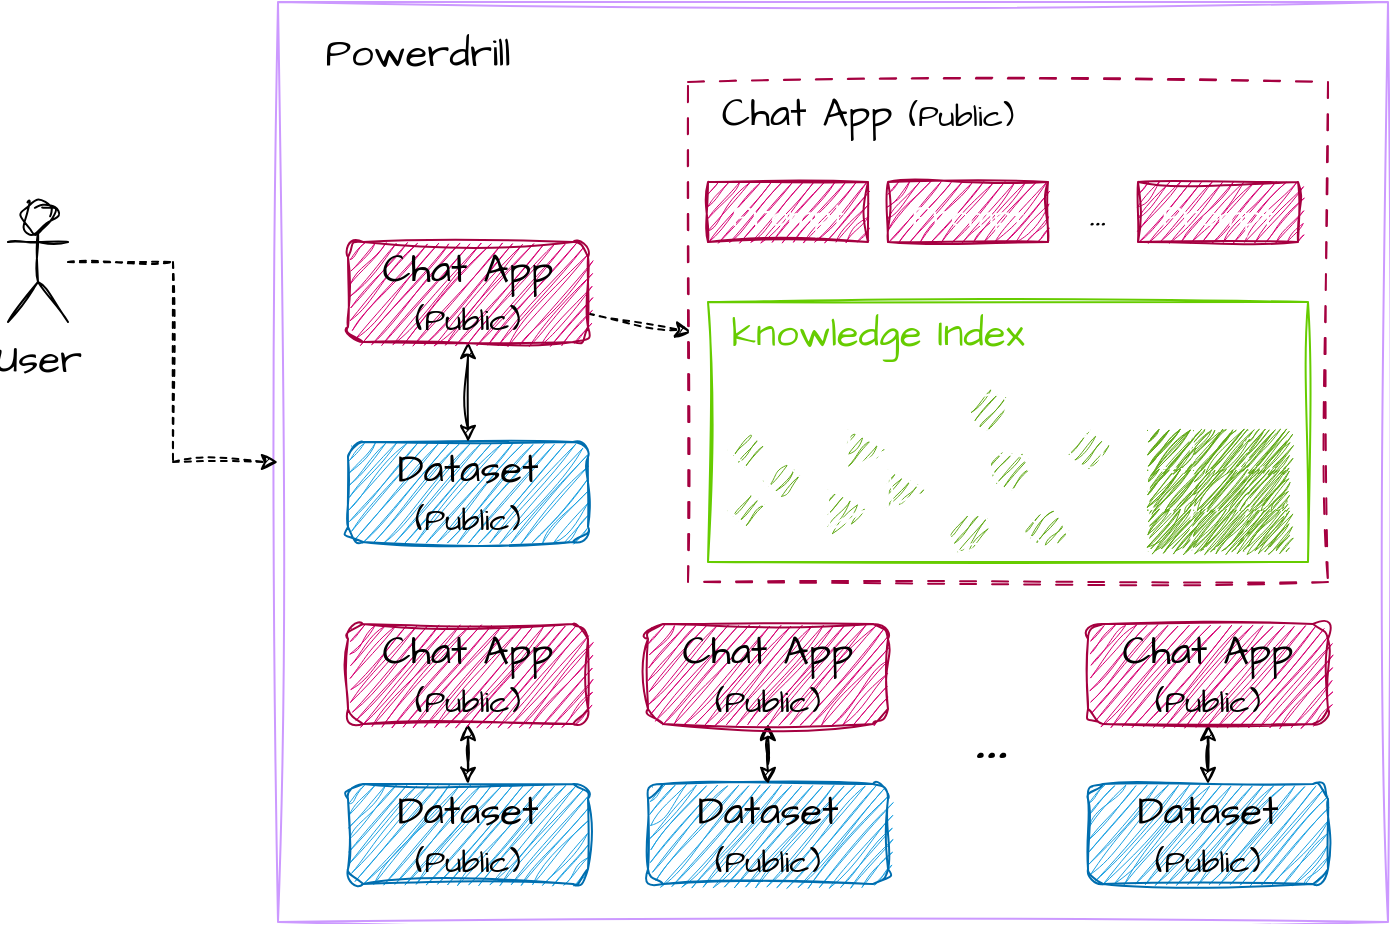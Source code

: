<mxfile version="21.5.2" type="github">
  <diagram name="Page-1" id="-RpIPuz9YmKVfhQ-e5wv">
    <mxGraphModel dx="892" dy="1131" grid="1" gridSize="10" guides="1" tooltips="1" connect="1" arrows="1" fold="1" page="1" pageScale="1" pageWidth="827" pageHeight="1169" math="0" shadow="0">
      <root>
        <mxCell id="0" />
        <mxCell id="1" parent="0" />
        <mxCell id="BhB_OIrB13sOwprm3m46-2" value="" style="rounded=0;whiteSpace=wrap;html=1;sketch=1;hachureGap=4;jiggle=2;curveFitting=1;fontFamily=Architects Daughter;fontSource=https%3A%2F%2Ffonts.googleapis.com%2Fcss%3Ffamily%3DArchitects%2BDaughter;fontSize=20;strokeColor=#CC99FF;" parent="1" vertex="1">
          <mxGeometry x="225" y="580" width="555" height="460" as="geometry" />
        </mxCell>
        <mxCell id="BhB_OIrB13sOwprm3m46-5" value="Powerdrill" style="text;html=1;strokeColor=none;fillColor=none;align=center;verticalAlign=middle;whiteSpace=wrap;rounded=0;fontSize=20;fontFamily=Architects Daughter;sketch=1;curveFitting=1;jiggle=2;" parent="1" vertex="1">
          <mxGeometry x="265" y="590" width="60" height="30" as="geometry" />
        </mxCell>
        <mxCell id="BhB_OIrB13sOwprm3m46-22" style="edgeStyle=orthogonalEdgeStyle;rounded=0;sketch=1;hachureGap=4;jiggle=2;curveFitting=1;orthogonalLoop=1;jettySize=auto;html=1;entryX=0;entryY=0.5;entryDx=0;entryDy=0;fontFamily=Architects Daughter;fontSource=https%3A%2F%2Ffonts.googleapis.com%2Fcss%3Ffamily%3DArchitects%2BDaughter;fontSize=16;dashed=1;" parent="1" source="BhB_OIrB13sOwprm3m46-20" target="BhB_OIrB13sOwprm3m46-2" edge="1">
          <mxGeometry relative="1" as="geometry" />
        </mxCell>
        <mxCell id="BhB_OIrB13sOwprm3m46-20" value="User" style="shape=umlActor;verticalLabelPosition=bottom;verticalAlign=top;html=1;outlineConnect=0;sketch=1;hachureGap=4;jiggle=2;curveFitting=1;fontFamily=Architects Daughter;fontSource=https%3A%2F%2Ffonts.googleapis.com%2Fcss%3Ffamily%3DArchitects%2BDaughter;fontSize=20;" parent="1" vertex="1">
          <mxGeometry x="90" y="680" width="30" height="60" as="geometry" />
        </mxCell>
        <mxCell id="6R7RywCP-s_AhgVz2070-11" value="" style="rounded=1;whiteSpace=wrap;html=1;sketch=1;curveFitting=1;jiggle=2;fillColor=#1ba1e2;fontColor=#ffffff;strokeColor=#006EAF;" parent="1" vertex="1">
          <mxGeometry x="260" y="800" width="120" height="50" as="geometry" />
        </mxCell>
        <mxCell id="6R7RywCP-s_AhgVz2070-12" value="Dataset&lt;br&gt;&lt;font style=&quot;font-size: 16px;&quot;&gt;(Public)&lt;/font&gt;" style="text;html=1;strokeColor=none;fillColor=none;align=center;verticalAlign=middle;whiteSpace=wrap;rounded=0;fontSize=20;fontFamily=Architects Daughter;sketch=1;curveFitting=1;jiggle=2;" parent="1" vertex="1">
          <mxGeometry x="290" y="810" width="60" height="30" as="geometry" />
        </mxCell>
        <mxCell id="6R7RywCP-s_AhgVz2070-13" style="edgeStyle=orthogonalEdgeStyle;rounded=0;sketch=1;hachureGap=4;jiggle=2;curveFitting=1;orthogonalLoop=1;jettySize=auto;html=1;entryX=0.5;entryY=0;entryDx=0;entryDy=0;fontFamily=Architects Daughter;fontSource=https%3A%2F%2Ffonts.googleapis.com%2Fcss%3Ffamily%3DArchitects%2BDaughter;fontSize=16;startArrow=classic;startFill=1;" parent="1" source="6R7RywCP-s_AhgVz2070-14" target="6R7RywCP-s_AhgVz2070-11" edge="1">
          <mxGeometry relative="1" as="geometry" />
        </mxCell>
        <mxCell id="7oLq5CkPCi8mMCVLSrjh-6" style="rounded=0;sketch=1;hachureGap=4;jiggle=2;curveFitting=1;orthogonalLoop=1;jettySize=auto;html=1;entryX=0.006;entryY=0.5;entryDx=0;entryDy=0;entryPerimeter=0;fontFamily=Architects Daughter;fontSource=https%3A%2F%2Ffonts.googleapis.com%2Fcss%3Ffamily%3DArchitects%2BDaughter;fontSize=16;dashed=1;" edge="1" parent="1" source="6R7RywCP-s_AhgVz2070-14" target="7oLq5CkPCi8mMCVLSrjh-3">
          <mxGeometry relative="1" as="geometry" />
        </mxCell>
        <mxCell id="6R7RywCP-s_AhgVz2070-14" value="" style="rounded=1;whiteSpace=wrap;html=1;sketch=1;curveFitting=1;jiggle=2;fillColor=#d80073;fontColor=#ffffff;strokeColor=#A50040;" parent="1" vertex="1">
          <mxGeometry x="260" y="700" width="120" height="50" as="geometry" />
        </mxCell>
        <mxCell id="6R7RywCP-s_AhgVz2070-15" value="Chat App&lt;br&gt;&lt;font style=&quot;font-size: 16px;&quot;&gt;(Public)&lt;/font&gt;" style="text;html=1;strokeColor=none;fillColor=none;align=center;verticalAlign=middle;whiteSpace=wrap;rounded=0;fontSize=20;fontFamily=Architects Daughter;sketch=1;curveFitting=1;jiggle=2;" parent="1" vertex="1">
          <mxGeometry x="270" y="710" width="100" height="30" as="geometry" />
        </mxCell>
        <mxCell id="7oLq5CkPCi8mMCVLSrjh-3" value="" style="rounded=0;whiteSpace=wrap;html=1;sketch=1;hachureGap=4;jiggle=2;curveFitting=1;fontFamily=Architects Daughter;fontSource=https%3A%2F%2Ffonts.googleapis.com%2Fcss%3Ffamily%3DArchitects%2BDaughter;fontSize=20;strokeColor=#A50040;dashed=1;dashPattern=8 8;" vertex="1" parent="1">
          <mxGeometry x="430" y="620" width="320" height="250" as="geometry" />
        </mxCell>
        <mxCell id="7oLq5CkPCi8mMCVLSrjh-4" value="Chat App&amp;nbsp;&lt;font style=&quot;font-size: 16px;&quot;&gt;(Public)&lt;/font&gt;" style="text;html=1;strokeColor=none;fillColor=none;align=center;verticalAlign=middle;whiteSpace=wrap;rounded=0;fontSize=20;fontFamily=Architects Daughter;sketch=1;curveFitting=1;jiggle=2;" vertex="1" parent="1">
          <mxGeometry x="430" y="620" width="180" height="30" as="geometry" />
        </mxCell>
        <mxCell id="7oLq5CkPCi8mMCVLSrjh-7" value="" style="rhombus;whiteSpace=wrap;html=1;sketch=1;hachureGap=4;jiggle=2;curveFitting=1;fontFamily=Architects Daughter;fontSource=https%3A%2F%2Ffonts.googleapis.com%2Fcss%3Ffamily%3DArchitects%2BDaughter;fontSize=20;fillColor=#60a917;fontColor=#ffffff;strokeColor=#FFFFFF;" vertex="1" parent="1">
          <mxGeometry x="450" y="794" width="20" height="20" as="geometry" />
        </mxCell>
        <mxCell id="7oLq5CkPCi8mMCVLSrjh-8" value="" style="triangle;whiteSpace=wrap;html=1;sketch=1;hachureGap=4;jiggle=2;curveFitting=1;fontFamily=Architects Daughter;fontSource=https%3A%2F%2Ffonts.googleapis.com%2Fcss%3Ffamily%3DArchitects%2BDaughter;fontSize=20;fillColor=#60a917;fontColor=#ffffff;strokeColor=#FFFFFF;" vertex="1" parent="1">
          <mxGeometry x="510" y="794" width="20" height="20" as="geometry" />
        </mxCell>
        <mxCell id="7oLq5CkPCi8mMCVLSrjh-10" value="" style="ellipse;whiteSpace=wrap;html=1;aspect=fixed;sketch=1;hachureGap=4;jiggle=2;curveFitting=1;fontFamily=Architects Daughter;fontSource=https%3A%2F%2Ffonts.googleapis.com%2Fcss%3Ffamily%3DArchitects%2BDaughter;fontSize=20;fillColor=#60a917;fontColor=#ffffff;strokeColor=#FFFFFF;" vertex="1" parent="1">
          <mxGeometry x="580" y="804" width="20" height="20" as="geometry" />
        </mxCell>
        <mxCell id="7oLq5CkPCi8mMCVLSrjh-11" value="" style="ellipse;whiteSpace=wrap;html=1;aspect=fixed;sketch=1;hachureGap=4;jiggle=2;curveFitting=1;fontFamily=Architects Daughter;fontSource=https%3A%2F%2Ffonts.googleapis.com%2Fcss%3Ffamily%3DArchitects%2BDaughter;fontSize=20;fillColor=#60a917;fontColor=#ffffff;strokeColor=#FFFFFF;" vertex="1" parent="1">
          <mxGeometry x="560" y="834" width="20" height="20" as="geometry" />
        </mxCell>
        <mxCell id="7oLq5CkPCi8mMCVLSrjh-12" value="" style="ellipse;whiteSpace=wrap;html=1;aspect=fixed;sketch=1;hachureGap=4;jiggle=2;curveFitting=1;fontFamily=Architects Daughter;fontSource=https%3A%2F%2Ffonts.googleapis.com%2Fcss%3Ffamily%3DArchitects%2BDaughter;fontSize=20;fillColor=#60a917;fontColor=#ffffff;strokeColor=#FFFFFF;" vertex="1" parent="1">
          <mxGeometry x="600" y="834" width="20" height="20" as="geometry" />
        </mxCell>
        <mxCell id="7oLq5CkPCi8mMCVLSrjh-13" value="" style="ellipse;whiteSpace=wrap;html=1;aspect=fixed;sketch=1;hachureGap=4;jiggle=2;curveFitting=1;fontFamily=Architects Daughter;fontSource=https%3A%2F%2Ffonts.googleapis.com%2Fcss%3Ffamily%3DArchitects%2BDaughter;fontSize=20;fillColor=#60a917;fontColor=#ffffff;strokeColor=#FFFFFF;" vertex="1" parent="1">
          <mxGeometry x="570" y="774" width="20" height="20" as="geometry" />
        </mxCell>
        <mxCell id="7oLq5CkPCi8mMCVLSrjh-18" value="" style="endArrow=none;html=1;rounded=0;sketch=1;hachureGap=4;jiggle=2;curveFitting=1;fontFamily=Architects Daughter;fontSource=https%3A%2F%2Ffonts.googleapis.com%2Fcss%3Ffamily%3DArchitects%2BDaughter;fontSize=16;entryX=0.5;entryY=1;entryDx=0;entryDy=0;exitX=0;exitY=0;exitDx=0;exitDy=0;fillColor=#60a917;strokeColor=#FFFFFF;" edge="1" parent="1" source="7oLq5CkPCi8mMCVLSrjh-10" target="7oLq5CkPCi8mMCVLSrjh-13">
          <mxGeometry width="50" height="50" relative="1" as="geometry">
            <mxPoint x="390" y="884" as="sourcePoint" />
            <mxPoint x="440" y="834" as="targetPoint" />
          </mxGeometry>
        </mxCell>
        <mxCell id="7oLq5CkPCi8mMCVLSrjh-19" value="" style="endArrow=none;html=1;rounded=0;sketch=1;hachureGap=4;jiggle=2;curveFitting=1;fontFamily=Architects Daughter;fontSource=https%3A%2F%2Ffonts.googleapis.com%2Fcss%3Ffamily%3DArchitects%2BDaughter;fontSize=16;entryX=0.5;entryY=1;entryDx=0;entryDy=0;exitX=1;exitY=0;exitDx=0;exitDy=0;fillColor=#60a917;strokeColor=#FFFFFF;" edge="1" parent="1" source="7oLq5CkPCi8mMCVLSrjh-11" target="7oLq5CkPCi8mMCVLSrjh-10">
          <mxGeometry width="50" height="50" relative="1" as="geometry">
            <mxPoint x="390" y="884" as="sourcePoint" />
            <mxPoint x="600" y="1024" as="targetPoint" />
          </mxGeometry>
        </mxCell>
        <mxCell id="7oLq5CkPCi8mMCVLSrjh-21" value="" style="endArrow=none;html=1;rounded=0;sketch=1;hachureGap=4;jiggle=2;curveFitting=1;fontFamily=Architects Daughter;fontSource=https%3A%2F%2Ffonts.googleapis.com%2Fcss%3Ffamily%3DArchitects%2BDaughter;fontSize=16;entryX=1;entryY=1;entryDx=0;entryDy=0;exitX=0;exitY=0;exitDx=0;exitDy=0;fillColor=#60a917;strokeColor=#FFFFFF;" edge="1" parent="1" source="7oLq5CkPCi8mMCVLSrjh-12" target="7oLq5CkPCi8mMCVLSrjh-10">
          <mxGeometry width="50" height="50" relative="1" as="geometry">
            <mxPoint x="390" y="884" as="sourcePoint" />
            <mxPoint x="440" y="834" as="targetPoint" />
          </mxGeometry>
        </mxCell>
        <mxCell id="7oLq5CkPCi8mMCVLSrjh-22" value="" style="ellipse;whiteSpace=wrap;html=1;aspect=fixed;sketch=1;hachureGap=4;jiggle=2;curveFitting=1;fontFamily=Architects Daughter;fontSource=https%3A%2F%2Ffonts.googleapis.com%2Fcss%3Ffamily%3DArchitects%2BDaughter;fontSize=20;fillColor=#60a917;fontColor=#ffffff;strokeColor=#FFFFFF;" vertex="1" parent="1">
          <mxGeometry x="620" y="794" width="20" height="20" as="geometry" />
        </mxCell>
        <mxCell id="7oLq5CkPCi8mMCVLSrjh-23" value="" style="endArrow=none;html=1;rounded=0;sketch=1;hachureGap=4;jiggle=2;curveFitting=1;fontFamily=Architects Daughter;fontSource=https%3A%2F%2Ffonts.googleapis.com%2Fcss%3Ffamily%3DArchitects%2BDaughter;fontSize=16;entryX=0;entryY=0.5;entryDx=0;entryDy=0;exitX=1;exitY=0.5;exitDx=0;exitDy=0;fillColor=#60a917;strokeColor=#FFFFFF;" edge="1" parent="1" source="7oLq5CkPCi8mMCVLSrjh-10" target="7oLq5CkPCi8mMCVLSrjh-22">
          <mxGeometry width="50" height="50" relative="1" as="geometry">
            <mxPoint x="390" y="884" as="sourcePoint" />
            <mxPoint x="440" y="834" as="targetPoint" />
          </mxGeometry>
        </mxCell>
        <mxCell id="7oLq5CkPCi8mMCVLSrjh-24" value="" style="triangle;whiteSpace=wrap;html=1;sketch=1;hachureGap=4;jiggle=2;curveFitting=1;fontFamily=Architects Daughter;fontSource=https%3A%2F%2Ffonts.googleapis.com%2Fcss%3Ffamily%3DArchitects%2BDaughter;fontSize=20;fillColor=#60a917;fontColor=#ffffff;strokeColor=#FFFFFF;" vertex="1" parent="1">
          <mxGeometry x="500" y="824" width="20" height="20" as="geometry" />
        </mxCell>
        <mxCell id="7oLq5CkPCi8mMCVLSrjh-25" value="" style="triangle;whiteSpace=wrap;html=1;sketch=1;hachureGap=4;jiggle=2;curveFitting=1;fontFamily=Architects Daughter;fontSource=https%3A%2F%2Ffonts.googleapis.com%2Fcss%3Ffamily%3DArchitects%2BDaughter;fontSize=20;fillColor=#60a917;fontColor=#ffffff;strokeColor=#FFFFFF;" vertex="1" parent="1">
          <mxGeometry x="530" y="814" width="20" height="20" as="geometry" />
        </mxCell>
        <mxCell id="7oLq5CkPCi8mMCVLSrjh-27" value="" style="rhombus;whiteSpace=wrap;html=1;sketch=1;hachureGap=4;jiggle=2;curveFitting=1;fontFamily=Architects Daughter;fontSource=https%3A%2F%2Ffonts.googleapis.com%2Fcss%3Ffamily%3DArchitects%2BDaughter;fontSize=20;fillColor=#60a917;fontColor=#ffffff;strokeColor=#FFFFFF;" vertex="1" parent="1">
          <mxGeometry x="450" y="824" width="20" height="20" as="geometry" />
        </mxCell>
        <mxCell id="7oLq5CkPCi8mMCVLSrjh-28" value="" style="rhombus;whiteSpace=wrap;html=1;sketch=1;hachureGap=4;jiggle=2;curveFitting=1;fontFamily=Architects Daughter;fontSource=https%3A%2F%2Ffonts.googleapis.com%2Fcss%3Ffamily%3DArchitects%2BDaughter;fontSize=20;fillColor=#60a917;fontColor=#ffffff;strokeColor=#FFFFFF;" vertex="1" parent="1">
          <mxGeometry x="468" y="809" width="20" height="20" as="geometry" />
        </mxCell>
        <mxCell id="7oLq5CkPCi8mMCVLSrjh-29" value="" style="shape=table;startSize=0;container=1;collapsible=0;childLayout=tableLayout;fontSize=16;sketch=1;hachureGap=4;jiggle=2;curveFitting=1;fontFamily=Architects Daughter;fontSource=https%3A%2F%2Ffonts.googleapis.com%2Fcss%3Ffamily%3DArchitects%2BDaughter;fillColor=#60a917;fontColor=#ffffff;strokeColor=#FFFFFF;" vertex="1" parent="1">
          <mxGeometry x="660" y="794" width="70" height="60" as="geometry" />
        </mxCell>
        <mxCell id="7oLq5CkPCi8mMCVLSrjh-30" value="" style="shape=tableRow;horizontal=0;startSize=0;swimlaneHead=0;swimlaneBody=0;strokeColor=#FFFFFF;top=0;left=0;bottom=0;right=0;collapsible=0;dropTarget=0;fillColor=#60a917;points=[[0,0.5],[1,0.5]];portConstraint=eastwest;fontSize=16;sketch=1;hachureGap=4;jiggle=2;curveFitting=1;fontFamily=Architects Daughter;fontSource=https%3A%2F%2Ffonts.googleapis.com%2Fcss%3Ffamily%3DArchitects%2BDaughter;fontColor=#ffffff;" vertex="1" parent="7oLq5CkPCi8mMCVLSrjh-29">
          <mxGeometry width="70" height="20" as="geometry" />
        </mxCell>
        <mxCell id="7oLq5CkPCi8mMCVLSrjh-31" value="" style="shape=partialRectangle;html=1;whiteSpace=wrap;connectable=0;strokeColor=#FFFFFF;overflow=hidden;fillColor=#60a917;top=0;left=0;bottom=0;right=0;pointerEvents=1;fontSize=16;sketch=1;hachureGap=4;jiggle=2;curveFitting=1;fontFamily=Architects Daughter;fontSource=https%3A%2F%2Ffonts.googleapis.com%2Fcss%3Ffamily%3DArchitects%2BDaughter;fontColor=#ffffff;" vertex="1" parent="7oLq5CkPCi8mMCVLSrjh-30">
          <mxGeometry width="23" height="20" as="geometry">
            <mxRectangle width="23" height="20" as="alternateBounds" />
          </mxGeometry>
        </mxCell>
        <mxCell id="7oLq5CkPCi8mMCVLSrjh-32" value="" style="shape=partialRectangle;html=1;whiteSpace=wrap;connectable=0;strokeColor=#FFFFFF;overflow=hidden;fillColor=#60a917;top=0;left=0;bottom=0;right=0;pointerEvents=1;fontSize=16;sketch=1;hachureGap=4;jiggle=2;curveFitting=1;fontFamily=Architects Daughter;fontSource=https%3A%2F%2Ffonts.googleapis.com%2Fcss%3Ffamily%3DArchitects%2BDaughter;fontColor=#ffffff;" vertex="1" parent="7oLq5CkPCi8mMCVLSrjh-30">
          <mxGeometry x="23" width="27" height="20" as="geometry">
            <mxRectangle width="27" height="20" as="alternateBounds" />
          </mxGeometry>
        </mxCell>
        <mxCell id="7oLq5CkPCi8mMCVLSrjh-33" value="" style="shape=partialRectangle;html=1;whiteSpace=wrap;connectable=0;strokeColor=#FFFFFF;overflow=hidden;fillColor=#60a917;top=0;left=0;bottom=0;right=0;pointerEvents=1;fontSize=16;sketch=1;hachureGap=4;jiggle=2;curveFitting=1;fontFamily=Architects Daughter;fontSource=https%3A%2F%2Ffonts.googleapis.com%2Fcss%3Ffamily%3DArchitects%2BDaughter;fontColor=#ffffff;" vertex="1" parent="7oLq5CkPCi8mMCVLSrjh-30">
          <mxGeometry x="50" width="20" height="20" as="geometry">
            <mxRectangle width="20" height="20" as="alternateBounds" />
          </mxGeometry>
        </mxCell>
        <mxCell id="7oLq5CkPCi8mMCVLSrjh-34" value="" style="shape=tableRow;horizontal=0;startSize=0;swimlaneHead=0;swimlaneBody=0;strokeColor=#FFFFFF;top=0;left=0;bottom=0;right=0;collapsible=0;dropTarget=0;fillColor=#60a917;points=[[0,0.5],[1,0.5]];portConstraint=eastwest;fontSize=16;sketch=1;hachureGap=4;jiggle=2;curveFitting=1;fontFamily=Architects Daughter;fontSource=https%3A%2F%2Ffonts.googleapis.com%2Fcss%3Ffamily%3DArchitects%2BDaughter;fontColor=#ffffff;" vertex="1" parent="7oLq5CkPCi8mMCVLSrjh-29">
          <mxGeometry y="20" width="70" height="20" as="geometry" />
        </mxCell>
        <mxCell id="7oLq5CkPCi8mMCVLSrjh-35" value="" style="shape=partialRectangle;html=1;whiteSpace=wrap;connectable=0;strokeColor=#FFFFFF;overflow=hidden;fillColor=#60a917;top=0;left=0;bottom=0;right=0;pointerEvents=1;fontSize=16;sketch=1;hachureGap=4;jiggle=2;curveFitting=1;fontFamily=Architects Daughter;fontSource=https%3A%2F%2Ffonts.googleapis.com%2Fcss%3Ffamily%3DArchitects%2BDaughter;fontColor=#ffffff;" vertex="1" parent="7oLq5CkPCi8mMCVLSrjh-34">
          <mxGeometry width="23" height="20" as="geometry">
            <mxRectangle width="23" height="20" as="alternateBounds" />
          </mxGeometry>
        </mxCell>
        <mxCell id="7oLq5CkPCi8mMCVLSrjh-36" value="" style="shape=partialRectangle;html=1;whiteSpace=wrap;connectable=0;strokeColor=#FFFFFF;overflow=hidden;fillColor=#60a917;top=0;left=0;bottom=0;right=0;pointerEvents=1;fontSize=16;sketch=1;hachureGap=4;jiggle=2;curveFitting=1;fontFamily=Architects Daughter;fontSource=https%3A%2F%2Ffonts.googleapis.com%2Fcss%3Ffamily%3DArchitects%2BDaughter;fontColor=#ffffff;" vertex="1" parent="7oLq5CkPCi8mMCVLSrjh-34">
          <mxGeometry x="23" width="27" height="20" as="geometry">
            <mxRectangle width="27" height="20" as="alternateBounds" />
          </mxGeometry>
        </mxCell>
        <mxCell id="7oLq5CkPCi8mMCVLSrjh-37" value="" style="shape=partialRectangle;html=1;whiteSpace=wrap;connectable=0;strokeColor=#FFFFFF;overflow=hidden;fillColor=#60a917;top=0;left=0;bottom=0;right=0;pointerEvents=1;fontSize=16;sketch=1;hachureGap=4;jiggle=2;curveFitting=1;fontFamily=Architects Daughter;fontSource=https%3A%2F%2Ffonts.googleapis.com%2Fcss%3Ffamily%3DArchitects%2BDaughter;fontColor=#ffffff;" vertex="1" parent="7oLq5CkPCi8mMCVLSrjh-34">
          <mxGeometry x="50" width="20" height="20" as="geometry">
            <mxRectangle width="20" height="20" as="alternateBounds" />
          </mxGeometry>
        </mxCell>
        <mxCell id="7oLq5CkPCi8mMCVLSrjh-38" value="" style="shape=tableRow;horizontal=0;startSize=0;swimlaneHead=0;swimlaneBody=0;strokeColor=#FFFFFF;top=0;left=0;bottom=0;right=0;collapsible=0;dropTarget=0;fillColor=#60a917;points=[[0,0.5],[1,0.5]];portConstraint=eastwest;fontSize=16;sketch=1;hachureGap=4;jiggle=2;curveFitting=1;fontFamily=Architects Daughter;fontSource=https%3A%2F%2Ffonts.googleapis.com%2Fcss%3Ffamily%3DArchitects%2BDaughter;fontColor=#ffffff;" vertex="1" parent="7oLq5CkPCi8mMCVLSrjh-29">
          <mxGeometry y="40" width="70" height="20" as="geometry" />
        </mxCell>
        <mxCell id="7oLq5CkPCi8mMCVLSrjh-39" value="" style="shape=partialRectangle;html=1;whiteSpace=wrap;connectable=0;strokeColor=#FFFFFF;overflow=hidden;fillColor=#60a917;top=0;left=0;bottom=0;right=0;pointerEvents=1;fontSize=16;sketch=1;hachureGap=4;jiggle=2;curveFitting=1;fontFamily=Architects Daughter;fontSource=https%3A%2F%2Ffonts.googleapis.com%2Fcss%3Ffamily%3DArchitects%2BDaughter;fontColor=#ffffff;" vertex="1" parent="7oLq5CkPCi8mMCVLSrjh-38">
          <mxGeometry width="23" height="20" as="geometry">
            <mxRectangle width="23" height="20" as="alternateBounds" />
          </mxGeometry>
        </mxCell>
        <mxCell id="7oLq5CkPCi8mMCVLSrjh-40" value="" style="shape=partialRectangle;html=1;whiteSpace=wrap;connectable=0;strokeColor=#FFFFFF;overflow=hidden;fillColor=#60a917;top=0;left=0;bottom=0;right=0;pointerEvents=1;fontSize=16;sketch=1;hachureGap=4;jiggle=2;curveFitting=1;fontFamily=Architects Daughter;fontSource=https%3A%2F%2Ffonts.googleapis.com%2Fcss%3Ffamily%3DArchitects%2BDaughter;fontColor=#ffffff;" vertex="1" parent="7oLq5CkPCi8mMCVLSrjh-38">
          <mxGeometry x="23" width="27" height="20" as="geometry">
            <mxRectangle width="27" height="20" as="alternateBounds" />
          </mxGeometry>
        </mxCell>
        <mxCell id="7oLq5CkPCi8mMCVLSrjh-41" value="" style="shape=partialRectangle;html=1;whiteSpace=wrap;connectable=0;strokeColor=#FFFFFF;overflow=hidden;fillColor=#60a917;top=0;left=0;bottom=0;right=0;pointerEvents=1;fontSize=16;sketch=1;hachureGap=4;jiggle=2;curveFitting=1;fontFamily=Architects Daughter;fontSource=https%3A%2F%2Ffonts.googleapis.com%2Fcss%3Ffamily%3DArchitects%2BDaughter;fontColor=#ffffff;" vertex="1" parent="7oLq5CkPCi8mMCVLSrjh-38">
          <mxGeometry x="50" width="20" height="20" as="geometry">
            <mxRectangle width="20" height="20" as="alternateBounds" />
          </mxGeometry>
        </mxCell>
        <mxCell id="7oLq5CkPCi8mMCVLSrjh-42" value="" style="rounded=0;whiteSpace=wrap;html=1;sketch=1;hachureGap=4;jiggle=2;curveFitting=1;fontFamily=Architects Daughter;fontSource=https%3A%2F%2Ffonts.googleapis.com%2Fcss%3Ffamily%3DArchitects%2BDaughter;fontSize=20;strokeColor=#66CC00;fillColor=none;" vertex="1" parent="1">
          <mxGeometry x="440" y="730" width="300" height="130" as="geometry" />
        </mxCell>
        <mxCell id="7oLq5CkPCi8mMCVLSrjh-43" value="&lt;font color=&quot;#66cc00&quot;&gt;knowledge Index&lt;/font&gt;" style="text;html=1;strokeColor=none;fillColor=none;align=center;verticalAlign=middle;whiteSpace=wrap;rounded=0;fontSize=20;fontFamily=Architects Daughter;sketch=1;curveFitting=1;jiggle=2;" vertex="1" parent="1">
          <mxGeometry x="444" y="730" width="162" height="30" as="geometry" />
        </mxCell>
        <mxCell id="7oLq5CkPCi8mMCVLSrjh-44" value="&lt;font style=&quot;font-size: 16px;&quot;&gt;Prompt&lt;/font&gt;" style="rounded=0;whiteSpace=wrap;html=1;sketch=1;hachureGap=4;jiggle=2;curveFitting=1;fontFamily=Architects Daughter;fontSource=https%3A%2F%2Ffonts.googleapis.com%2Fcss%3Ffamily%3DArchitects%2BDaughter;fontSize=20;strokeColor=#A50040;fillColor=#d80073;fontColor=#ffffff;" vertex="1" parent="1">
          <mxGeometry x="440" y="670" width="80" height="30" as="geometry" />
        </mxCell>
        <mxCell id="7oLq5CkPCi8mMCVLSrjh-45" value="&lt;font style=&quot;font-size: 16px;&quot;&gt;Prompt&lt;/font&gt;" style="rounded=0;whiteSpace=wrap;html=1;sketch=1;hachureGap=4;jiggle=2;curveFitting=1;fontFamily=Architects Daughter;fontSource=https%3A%2F%2Ffonts.googleapis.com%2Fcss%3Ffamily%3DArchitects%2BDaughter;fontSize=20;strokeColor=#A50040;fillColor=#d80073;fontColor=#ffffff;" vertex="1" parent="1">
          <mxGeometry x="530" y="670" width="80" height="30" as="geometry" />
        </mxCell>
        <mxCell id="7oLq5CkPCi8mMCVLSrjh-46" value="&lt;font style=&quot;font-size: 16px;&quot;&gt;Prompt&lt;/font&gt;" style="rounded=0;whiteSpace=wrap;html=1;sketch=1;hachureGap=4;jiggle=2;curveFitting=1;fontFamily=Architects Daughter;fontSource=https%3A%2F%2Ffonts.googleapis.com%2Fcss%3Ffamily%3DArchitects%2BDaughter;fontSize=20;strokeColor=#A50040;fillColor=#d80073;fontColor=#ffffff;" vertex="1" parent="1">
          <mxGeometry x="655" y="670" width="80" height="30" as="geometry" />
        </mxCell>
        <mxCell id="7oLq5CkPCi8mMCVLSrjh-49" value="..." style="text;html=1;strokeColor=none;fillColor=none;align=center;verticalAlign=middle;whiteSpace=wrap;rounded=0;fontSize=20;fontFamily=Architects Daughter;sketch=1;curveFitting=1;jiggle=2;" vertex="1" parent="1">
          <mxGeometry x="615" y="670" width="40" height="30" as="geometry" />
        </mxCell>
        <mxCell id="7oLq5CkPCi8mMCVLSrjh-50" value="" style="rounded=1;whiteSpace=wrap;html=1;sketch=1;curveFitting=1;jiggle=2;fillColor=#1ba1e2;fontColor=#ffffff;strokeColor=#006EAF;" vertex="1" parent="1">
          <mxGeometry x="260" y="971" width="120" height="50" as="geometry" />
        </mxCell>
        <mxCell id="7oLq5CkPCi8mMCVLSrjh-51" value="Dataset&lt;br&gt;&lt;font style=&quot;font-size: 16px;&quot;&gt;(Public)&lt;/font&gt;" style="text;html=1;strokeColor=none;fillColor=none;align=center;verticalAlign=middle;whiteSpace=wrap;rounded=0;fontSize=20;fontFamily=Architects Daughter;sketch=1;curveFitting=1;jiggle=2;" vertex="1" parent="1">
          <mxGeometry x="290" y="981" width="60" height="30" as="geometry" />
        </mxCell>
        <mxCell id="7oLq5CkPCi8mMCVLSrjh-52" style="edgeStyle=orthogonalEdgeStyle;rounded=0;sketch=1;hachureGap=4;jiggle=2;curveFitting=1;orthogonalLoop=1;jettySize=auto;html=1;entryX=0.5;entryY=0;entryDx=0;entryDy=0;fontFamily=Architects Daughter;fontSource=https%3A%2F%2Ffonts.googleapis.com%2Fcss%3Ffamily%3DArchitects%2BDaughter;fontSize=16;startArrow=classic;startFill=1;" edge="1" parent="1" source="7oLq5CkPCi8mMCVLSrjh-53" target="7oLq5CkPCi8mMCVLSrjh-50">
          <mxGeometry relative="1" as="geometry" />
        </mxCell>
        <mxCell id="7oLq5CkPCi8mMCVLSrjh-53" value="" style="rounded=1;whiteSpace=wrap;html=1;sketch=1;curveFitting=1;jiggle=2;fillColor=#d80073;fontColor=#ffffff;strokeColor=#A50040;" vertex="1" parent="1">
          <mxGeometry x="260" y="891" width="120" height="50" as="geometry" />
        </mxCell>
        <mxCell id="7oLq5CkPCi8mMCVLSrjh-54" value="Chat App&lt;br&gt;&lt;font style=&quot;font-size: 16px;&quot;&gt;(Public)&lt;/font&gt;" style="text;html=1;strokeColor=none;fillColor=none;align=center;verticalAlign=middle;whiteSpace=wrap;rounded=0;fontSize=20;fontFamily=Architects Daughter;sketch=1;curveFitting=1;jiggle=2;" vertex="1" parent="1">
          <mxGeometry x="270" y="901" width="100" height="30" as="geometry" />
        </mxCell>
        <mxCell id="7oLq5CkPCi8mMCVLSrjh-55" value="" style="rounded=1;whiteSpace=wrap;html=1;sketch=1;curveFitting=1;jiggle=2;fillColor=#1ba1e2;fontColor=#ffffff;strokeColor=#006EAF;" vertex="1" parent="1">
          <mxGeometry x="410" y="971" width="120" height="50" as="geometry" />
        </mxCell>
        <mxCell id="7oLq5CkPCi8mMCVLSrjh-56" value="Dataset&lt;br&gt;&lt;font style=&quot;font-size: 16px;&quot;&gt;(Public)&lt;/font&gt;" style="text;html=1;strokeColor=none;fillColor=none;align=center;verticalAlign=middle;whiteSpace=wrap;rounded=0;fontSize=20;fontFamily=Architects Daughter;sketch=1;curveFitting=1;jiggle=2;" vertex="1" parent="1">
          <mxGeometry x="440" y="981" width="60" height="30" as="geometry" />
        </mxCell>
        <mxCell id="7oLq5CkPCi8mMCVLSrjh-57" style="edgeStyle=orthogonalEdgeStyle;rounded=0;sketch=1;hachureGap=4;jiggle=2;curveFitting=1;orthogonalLoop=1;jettySize=auto;html=1;entryX=0.5;entryY=0;entryDx=0;entryDy=0;fontFamily=Architects Daughter;fontSource=https%3A%2F%2Ffonts.googleapis.com%2Fcss%3Ffamily%3DArchitects%2BDaughter;fontSize=16;startArrow=classic;startFill=1;" edge="1" parent="1" source="7oLq5CkPCi8mMCVLSrjh-58" target="7oLq5CkPCi8mMCVLSrjh-55">
          <mxGeometry relative="1" as="geometry" />
        </mxCell>
        <mxCell id="7oLq5CkPCi8mMCVLSrjh-58" value="" style="rounded=1;whiteSpace=wrap;html=1;sketch=1;curveFitting=1;jiggle=2;fillColor=#d80073;fontColor=#ffffff;strokeColor=#A50040;" vertex="1" parent="1">
          <mxGeometry x="410" y="891" width="120" height="50" as="geometry" />
        </mxCell>
        <mxCell id="7oLq5CkPCi8mMCVLSrjh-59" value="Chat App&lt;br&gt;&lt;font style=&quot;font-size: 16px;&quot;&gt;(Public)&lt;/font&gt;" style="text;html=1;strokeColor=none;fillColor=none;align=center;verticalAlign=middle;whiteSpace=wrap;rounded=0;fontSize=20;fontFamily=Architects Daughter;sketch=1;curveFitting=1;jiggle=2;" vertex="1" parent="1">
          <mxGeometry x="420" y="901" width="100" height="30" as="geometry" />
        </mxCell>
        <mxCell id="7oLq5CkPCi8mMCVLSrjh-60" value="" style="rounded=1;whiteSpace=wrap;html=1;sketch=1;curveFitting=1;jiggle=2;fillColor=#1ba1e2;fontColor=#ffffff;strokeColor=#006EAF;" vertex="1" parent="1">
          <mxGeometry x="630" y="971" width="120" height="50" as="geometry" />
        </mxCell>
        <mxCell id="7oLq5CkPCi8mMCVLSrjh-61" value="Dataset&lt;br&gt;&lt;font style=&quot;font-size: 16px;&quot;&gt;(Public)&lt;/font&gt;" style="text;html=1;strokeColor=none;fillColor=none;align=center;verticalAlign=middle;whiteSpace=wrap;rounded=0;fontSize=20;fontFamily=Architects Daughter;sketch=1;curveFitting=1;jiggle=2;" vertex="1" parent="1">
          <mxGeometry x="660" y="981" width="60" height="30" as="geometry" />
        </mxCell>
        <mxCell id="7oLq5CkPCi8mMCVLSrjh-62" style="edgeStyle=orthogonalEdgeStyle;rounded=0;sketch=1;hachureGap=4;jiggle=2;curveFitting=1;orthogonalLoop=1;jettySize=auto;html=1;entryX=0.5;entryY=0;entryDx=0;entryDy=0;fontFamily=Architects Daughter;fontSource=https%3A%2F%2Ffonts.googleapis.com%2Fcss%3Ffamily%3DArchitects%2BDaughter;fontSize=16;startArrow=classic;startFill=1;" edge="1" parent="1" source="7oLq5CkPCi8mMCVLSrjh-63" target="7oLq5CkPCi8mMCVLSrjh-60">
          <mxGeometry relative="1" as="geometry" />
        </mxCell>
        <mxCell id="7oLq5CkPCi8mMCVLSrjh-63" value="" style="rounded=1;whiteSpace=wrap;html=1;sketch=1;curveFitting=1;jiggle=2;fillColor=#d80073;fontColor=#ffffff;strokeColor=#A50040;" vertex="1" parent="1">
          <mxGeometry x="630" y="891" width="120" height="50" as="geometry" />
        </mxCell>
        <mxCell id="7oLq5CkPCi8mMCVLSrjh-64" value="Chat App&lt;br&gt;&lt;font style=&quot;font-size: 16px;&quot;&gt;(Public)&lt;/font&gt;" style="text;html=1;strokeColor=none;fillColor=none;align=center;verticalAlign=middle;whiteSpace=wrap;rounded=0;fontSize=20;fontFamily=Architects Daughter;sketch=1;curveFitting=1;jiggle=2;" vertex="1" parent="1">
          <mxGeometry x="640" y="901" width="100" height="30" as="geometry" />
        </mxCell>
        <mxCell id="7oLq5CkPCi8mMCVLSrjh-65" value="..." style="text;html=1;strokeColor=none;fillColor=none;align=center;verticalAlign=middle;whiteSpace=wrap;rounded=0;fontSize=40;fontFamily=Architects Daughter;sketch=1;curveFitting=1;jiggle=2;" vertex="1" parent="1">
          <mxGeometry x="562" y="931" width="40" height="30" as="geometry" />
        </mxCell>
      </root>
    </mxGraphModel>
  </diagram>
</mxfile>
